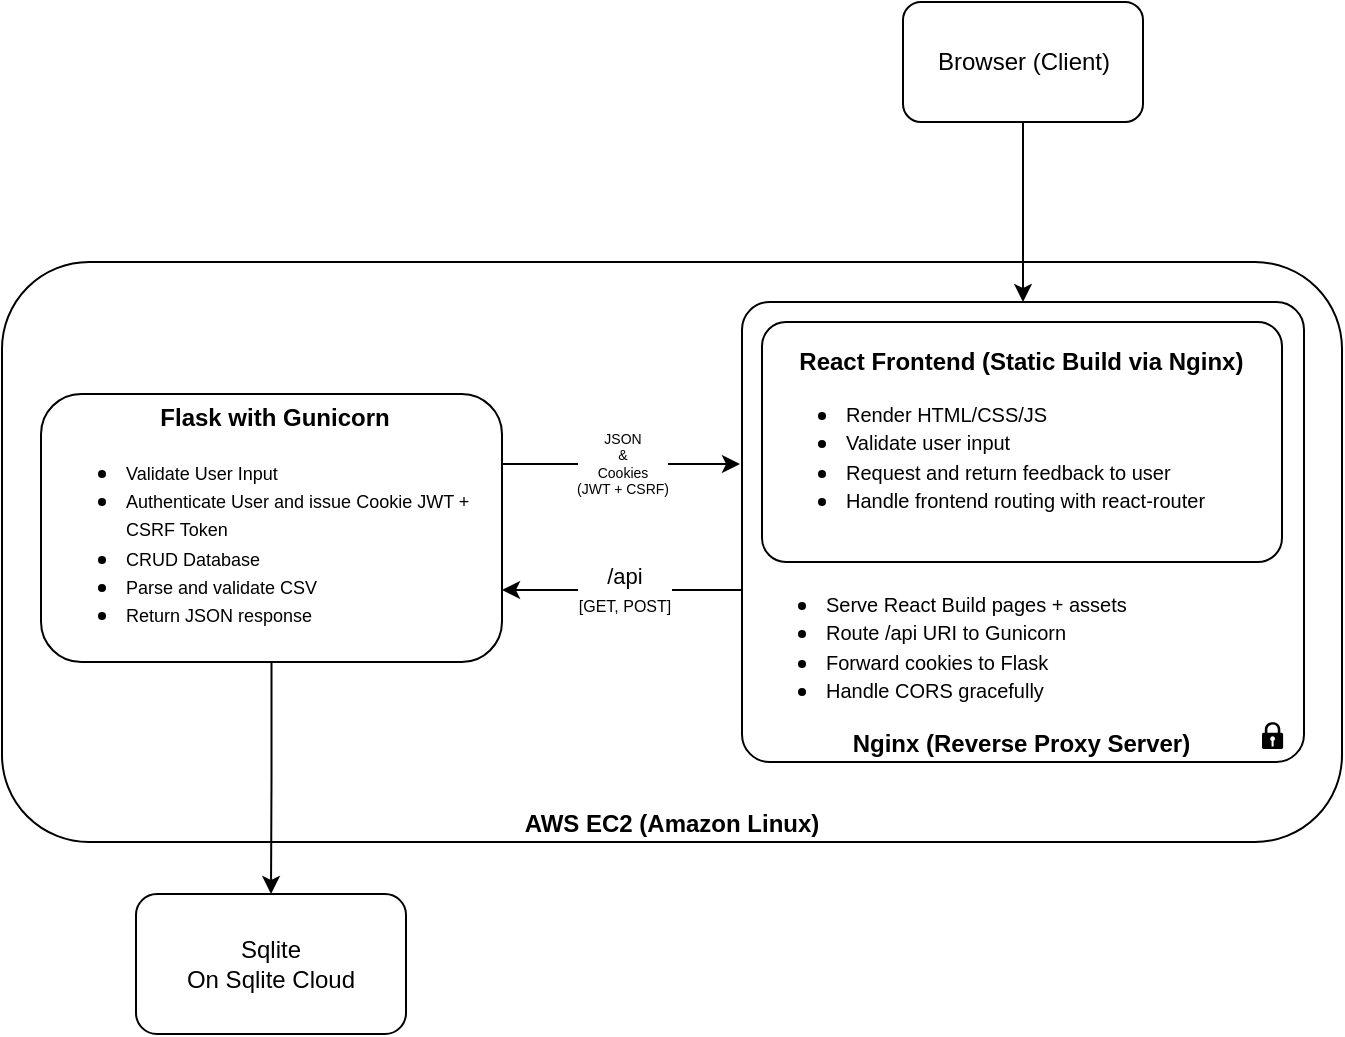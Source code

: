 <mxfile version="28.0.4">
  <diagram name="Page-1" id="i1wKzdw2gouAk6NZlCfU">
    <mxGraphModel dx="786" dy="482" grid="1" gridSize="10" guides="1" tooltips="1" connect="1" arrows="1" fold="1" page="1" pageScale="1" pageWidth="850" pageHeight="1100" math="0" shadow="0">
      <root>
        <mxCell id="0" />
        <mxCell id="1" parent="0" />
        <mxCell id="fppqhzT-q2X-uRRCq6iF-5" value="&lt;b&gt;AWS EC2 (Amazon Linux)&lt;/b&gt;" style="rounded=1;whiteSpace=wrap;html=1;fontSize=12;verticalAlign=bottom;" parent="1" vertex="1">
          <mxGeometry x="100" y="300" width="670" height="290" as="geometry" />
        </mxCell>
        <mxCell id="fppqhzT-q2X-uRRCq6iF-25" style="edgeStyle=orthogonalEdgeStyle;rounded=0;orthogonalLoop=1;jettySize=auto;html=1;entryX=0.5;entryY=0;entryDx=0;entryDy=0;" parent="1" source="fppqhzT-q2X-uRRCq6iF-1" target="fppqhzT-q2X-uRRCq6iF-4" edge="1">
          <mxGeometry relative="1" as="geometry" />
        </mxCell>
        <mxCell id="fppqhzT-q2X-uRRCq6iF-28" style="edgeStyle=orthogonalEdgeStyle;rounded=0;orthogonalLoop=1;jettySize=auto;html=1;" parent="1" edge="1">
          <mxGeometry relative="1" as="geometry">
            <mxPoint x="350" y="401" as="sourcePoint" />
            <mxPoint x="469" y="401" as="targetPoint" />
          </mxGeometry>
        </mxCell>
        <mxCell id="fppqhzT-q2X-uRRCq6iF-29" value="JSON&lt;br&gt;&amp;amp;&lt;br&gt;Cookies&lt;div&gt;(JWT + CSRF)&lt;/div&gt;" style="edgeLabel;html=1;align=center;verticalAlign=middle;resizable=0;points=[];fontSize=7;" parent="fppqhzT-q2X-uRRCq6iF-28" vertex="1" connectable="0">
          <mxGeometry x="-0.001" relative="1" as="geometry">
            <mxPoint as="offset" />
          </mxGeometry>
        </mxCell>
        <mxCell id="fppqhzT-q2X-uRRCq6iF-1" value="&lt;div style=&quot;text-align: center;&quot;&gt;&lt;span style=&quot;background-color: transparent; color: light-dark(rgb(0, 0, 0), rgb(255, 255, 255));&quot;&gt;&lt;b&gt;Flask with Gunicorn&lt;/b&gt;&lt;/span&gt;&lt;/div&gt;&lt;ul&gt;&lt;li&gt;&lt;font style=&quot;font-size: 9px;&quot;&gt;Validate User Input&lt;/font&gt;&lt;/li&gt;&lt;li&gt;&lt;font style=&quot;font-size: 9px;&quot;&gt;Authenticate User and issue Cookie JWT + CSRF Token&lt;/font&gt;&lt;/li&gt;&lt;li&gt;&lt;font style=&quot;font-size: 9px;&quot;&gt;CRUD Database&lt;/font&gt;&lt;/li&gt;&lt;li&gt;&lt;font style=&quot;font-size: 9px;&quot;&gt;Parse and validate CSV&lt;/font&gt;&lt;/li&gt;&lt;li&gt;&lt;font style=&quot;font-size: 9px;&quot;&gt;Return JSON response&lt;/font&gt;&lt;/li&gt;&lt;/ul&gt;" style="rounded=1;whiteSpace=wrap;html=1;align=left;verticalAlign=middle;" parent="1" vertex="1">
          <mxGeometry x="119.5" y="366" width="230.5" height="134" as="geometry" />
        </mxCell>
        <mxCell id="fppqhzT-q2X-uRRCq6iF-26" style="edgeStyle=orthogonalEdgeStyle;rounded=0;orthogonalLoop=1;jettySize=auto;html=1;" parent="1" edge="1">
          <mxGeometry relative="1" as="geometry">
            <mxPoint x="470" y="464" as="sourcePoint" />
            <mxPoint x="350" y="464" as="targetPoint" />
          </mxGeometry>
        </mxCell>
        <mxCell id="fppqhzT-q2X-uRRCq6iF-27" value="/api&lt;div&gt;&lt;font style=&quot;font-size: 8px;&quot;&gt;[GET, POST]&lt;/font&gt;&lt;/div&gt;" style="edgeLabel;html=1;align=center;verticalAlign=middle;resizable=0;points=[];" parent="fppqhzT-q2X-uRRCq6iF-26" vertex="1" connectable="0">
          <mxGeometry x="0.019" y="-1" relative="1" as="geometry">
            <mxPoint x="2" y="1" as="offset" />
          </mxGeometry>
        </mxCell>
        <mxCell id="fppqhzT-q2X-uRRCq6iF-3" value="&lt;div&gt;&lt;ul&gt;&lt;li style=&quot;&quot;&gt;&lt;font style=&quot;font-size: 10px;&quot;&gt;Serve React Build pages + assets&lt;/font&gt;&lt;/li&gt;&lt;li style=&quot;&quot;&gt;&lt;font style=&quot;font-size: 10px;&quot;&gt;Route /api URI to Gunicorn&lt;/font&gt;&lt;/li&gt;&lt;li style=&quot;&quot;&gt;&lt;font style=&quot;font-size: 10px;&quot;&gt;Forward cookies to Flask&lt;/font&gt;&lt;/li&gt;&lt;li style=&quot;&quot;&gt;&lt;font style=&quot;font-size: 10px;&quot;&gt;Handle CORS gracefully&lt;/font&gt;&lt;/li&gt;&lt;/ul&gt;&lt;/div&gt;&lt;div style=&quot;text-align: center;&quot;&gt;&lt;b style=&quot;font-weight: bold; background-color: transparent; color: light-dark(rgb(0, 0, 0), rgb(255, 255, 255));&quot;&gt;&amp;nbsp; &amp;nbsp; &amp;nbsp;&lt;span style=&quot;white-space: pre;&quot;&gt;&#x9;&lt;/span&gt;&lt;span style=&quot;white-space: pre;&quot;&gt;&#x9;&lt;/span&gt;&lt;/b&gt;&lt;span style=&quot;background-color: transparent; color: light-dark(rgb(0, 0, 0), rgb(255, 255, 255)); text-align: left;&quot;&gt;&lt;b&gt;Nginx (Reverse Proxy Server)&lt;/b&gt;&lt;/span&gt;&lt;/div&gt;" style="rounded=1;whiteSpace=wrap;html=1;verticalAlign=bottom;align=left;arcSize=6;" parent="1" vertex="1">
          <mxGeometry x="470" y="320" width="281" height="230" as="geometry" />
        </mxCell>
        <mxCell id="fppqhzT-q2X-uRRCq6iF-4" value="Sqlite&lt;div&gt;On Sqlite Cloud&lt;/div&gt;" style="rounded=1;whiteSpace=wrap;html=1;" parent="1" vertex="1">
          <mxGeometry x="167" y="616" width="135" height="70" as="geometry" />
        </mxCell>
        <mxCell id="fppqhzT-q2X-uRRCq6iF-33" style="edgeStyle=orthogonalEdgeStyle;rounded=0;orthogonalLoop=1;jettySize=auto;html=1;entryX=0.5;entryY=0;entryDx=0;entryDy=0;" parent="1" source="fppqhzT-q2X-uRRCq6iF-9" target="fppqhzT-q2X-uRRCq6iF-3" edge="1">
          <mxGeometry relative="1" as="geometry" />
        </mxCell>
        <mxCell id="fppqhzT-q2X-uRRCq6iF-9" value="Browser (Client)" style="rounded=1;whiteSpace=wrap;html=1;" parent="1" vertex="1">
          <mxGeometry x="550.5" y="170" width="120" height="60" as="geometry" />
        </mxCell>
        <mxCell id="fppqhzT-q2X-uRRCq6iF-23" value="&lt;div style=&quot;text-align: center;&quot;&gt;&lt;b&gt;&amp;nbsp; &amp;nbsp; &amp;nbsp;React Frontend (Static Build via Nginx)&lt;/b&gt;&lt;/div&gt;&lt;ul&gt;&lt;li&gt;&lt;font size=&quot;1&quot;&gt;Render HTML/CSS/JS&lt;/font&gt;&lt;/li&gt;&lt;li&gt;&lt;font size=&quot;1&quot;&gt;Validate user input&lt;/font&gt;&lt;/li&gt;&lt;li&gt;&lt;font size=&quot;1&quot;&gt;Request and return feedback to user&lt;/font&gt;&lt;/li&gt;&lt;li&gt;&lt;font size=&quot;1&quot;&gt;Handle frontend routing with react-router&lt;/font&gt;&lt;/li&gt;&lt;/ul&gt;" style="rounded=1;whiteSpace=wrap;html=1;align=left;verticalAlign=middle;arcSize=10;" parent="1" vertex="1">
          <mxGeometry x="480" y="330" width="260" height="120" as="geometry" />
        </mxCell>
        <mxCell id="fppqhzT-q2X-uRRCq6iF-35" value="" style="sketch=0;aspect=fixed;pointerEvents=1;shadow=0;dashed=0;html=1;labelPosition=center;verticalLabelPosition=bottom;verticalAlign=top;align=center;shape=mxgraph.mscae.enterprise.lock;fillColor=light-dark(#000000,#FFFFFF);strokeColor=none;" parent="1" vertex="1">
          <mxGeometry x="730" y="530" width="10.56" height="13.54" as="geometry" />
        </mxCell>
      </root>
    </mxGraphModel>
  </diagram>
</mxfile>
